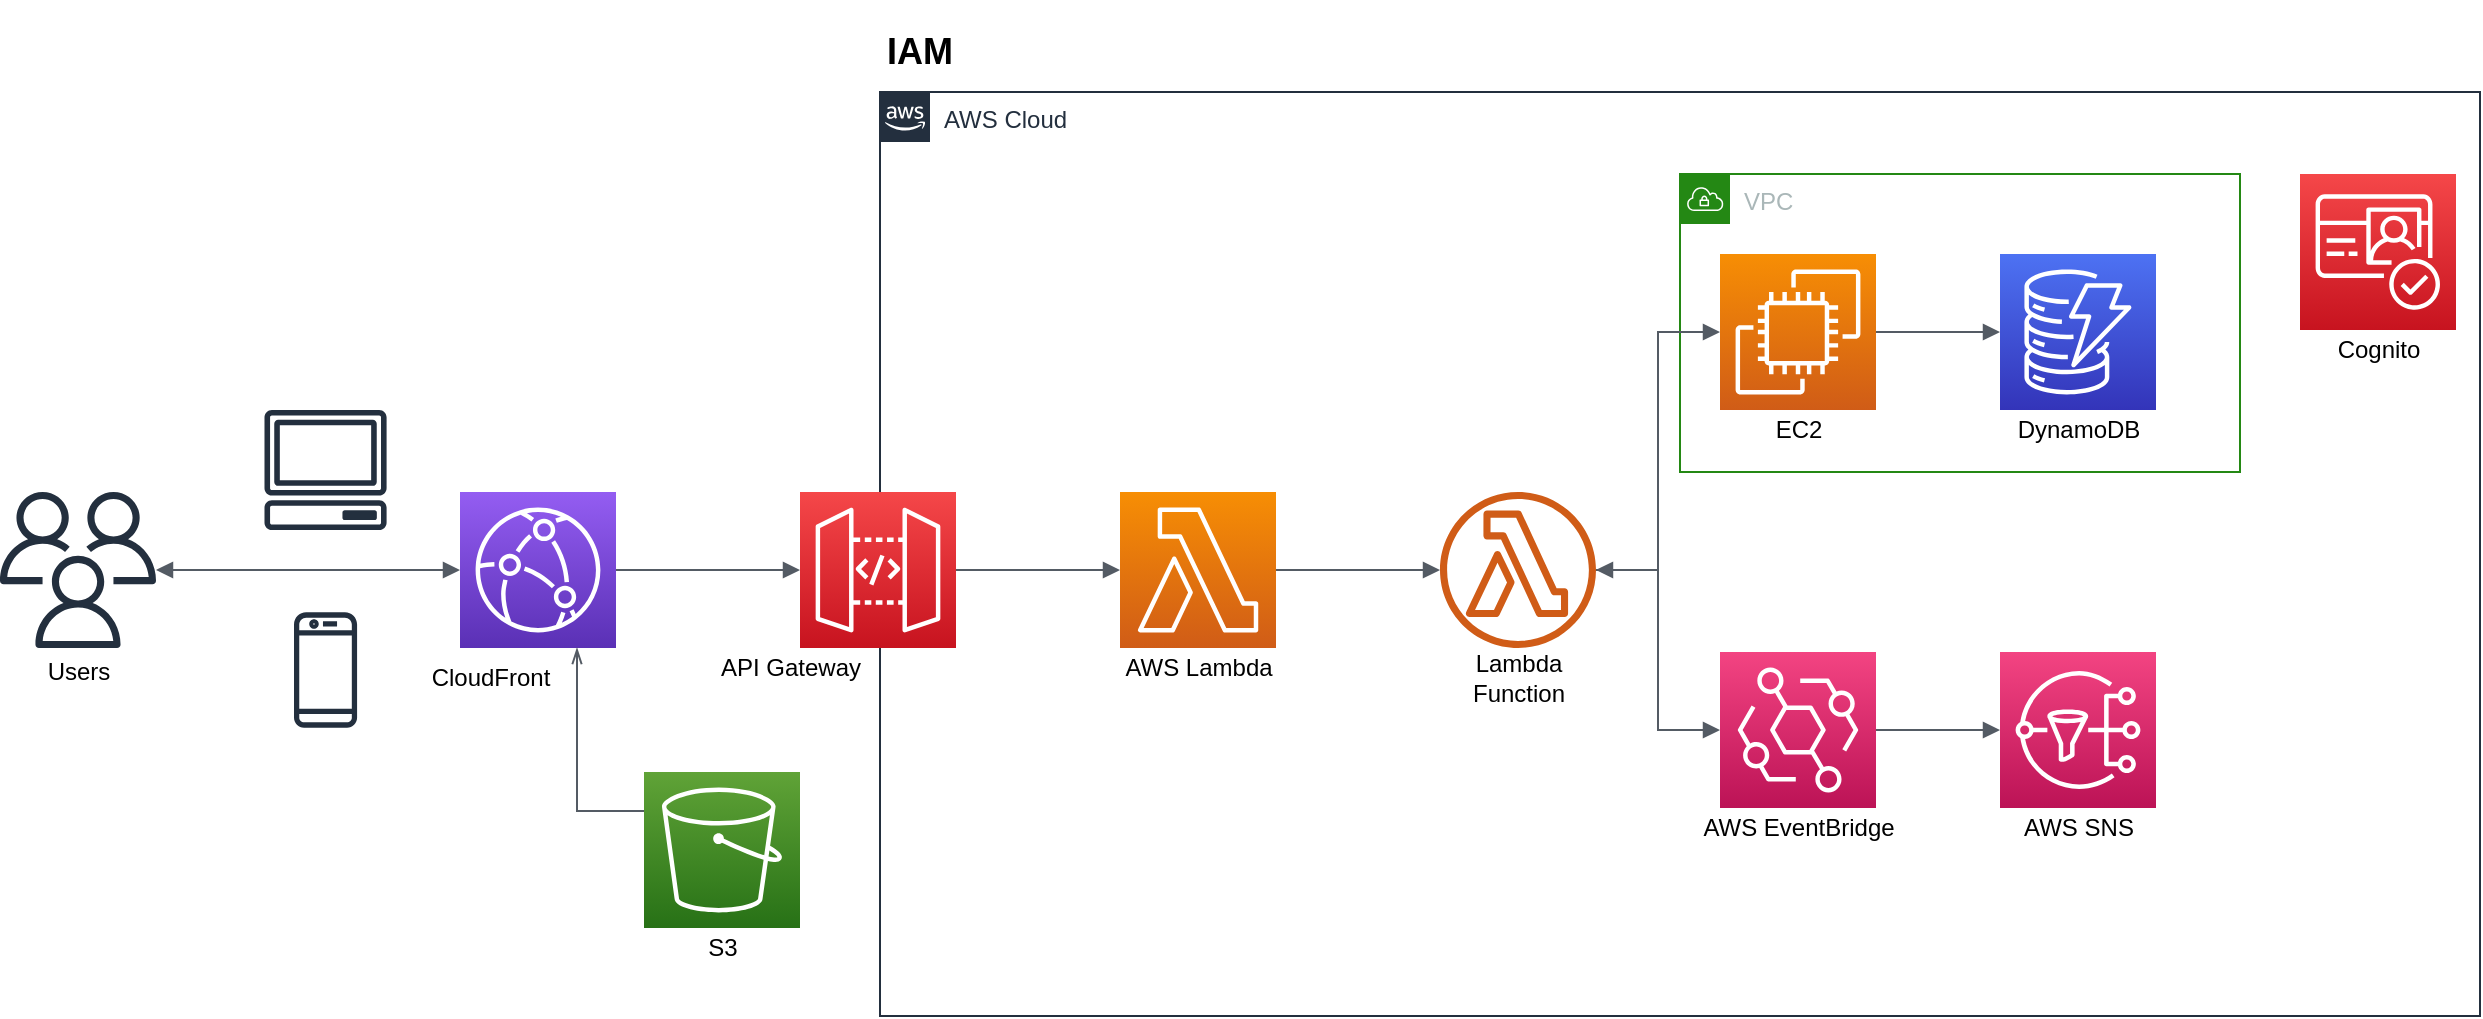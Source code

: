 <mxfile version="14.5.1" type="device"><diagram id="6RQu-STF12TrsHgHNYOi" name="Page-2"><mxGraphModel dx="2926" dy="1717" grid="1" gridSize="10" guides="1" tooltips="1" connect="1" arrows="1" fold="1" page="1" pageScale="1" pageWidth="850" pageHeight="1100" math="0" shadow="0"><root><mxCell id="DkoburrLSfR85VGx2QF2-0"/><mxCell id="DkoburrLSfR85VGx2QF2-1" parent="DkoburrLSfR85VGx2QF2-0"/><mxCell id="BwvUMe8tuxNXA3GWBE-a-6" value="AWS Cloud" style="points=[[0,0],[0.25,0],[0.5,0],[0.75,0],[1,0],[1,0.25],[1,0.5],[1,0.75],[1,1],[0.75,1],[0.5,1],[0.25,1],[0,1],[0,0.75],[0,0.5],[0,0.25]];outlineConnect=0;gradientColor=none;html=1;whiteSpace=wrap;fontSize=12;fontStyle=0;shape=mxgraph.aws4.group;grIcon=mxgraph.aws4.group_aws_cloud_alt;strokeColor=#232F3E;fillColor=none;verticalAlign=top;align=left;spacingLeft=30;fontColor=#232F3E;dashed=0;" parent="DkoburrLSfR85VGx2QF2-1" vertex="1"><mxGeometry x="620" y="334" width="800" height="462" as="geometry"/></mxCell><mxCell id="xJzlT_-M_B-4BBVoP0GO-8" value="VPC" style="points=[[0,0],[0.25,0],[0.5,0],[0.75,0],[1,0],[1,0.25],[1,0.5],[1,0.75],[1,1],[0.75,1],[0.5,1],[0.25,1],[0,1],[0,0.75],[0,0.5],[0,0.25]];outlineConnect=0;gradientColor=none;html=1;whiteSpace=wrap;fontSize=12;fontStyle=0;shape=mxgraph.aws4.group;grIcon=mxgraph.aws4.group_vpc;strokeColor=#248814;fillColor=none;verticalAlign=top;align=left;spacingLeft=30;fontColor=#AAB7B8;dashed=0;shadow=0;" parent="DkoburrLSfR85VGx2QF2-1" vertex="1"><mxGeometry x="1020" y="375" width="280" height="149" as="geometry"/></mxCell><mxCell id="BwvUMe8tuxNXA3GWBE-a-0" value="" style="outlineConnect=0;fontColor=#232F3E;gradientColor=none;fillColor=#232F3E;strokeColor=none;dashed=0;verticalLabelPosition=bottom;verticalAlign=top;align=center;html=1;fontSize=12;fontStyle=0;aspect=fixed;pointerEvents=1;shape=mxgraph.aws4.users;" parent="DkoburrLSfR85VGx2QF2-1" vertex="1"><mxGeometry x="180" y="534" width="78" height="78" as="geometry"/></mxCell><mxCell id="BwvUMe8tuxNXA3GWBE-a-1" value="" style="outlineConnect=0;fontColor=#232F3E;gradientColor=none;fillColor=#232F3E;strokeColor=none;dashed=0;verticalLabelPosition=bottom;verticalAlign=top;align=center;html=1;fontSize=12;fontStyle=0;aspect=fixed;pointerEvents=1;shape=mxgraph.aws4.client;" parent="DkoburrLSfR85VGx2QF2-1" vertex="1"><mxGeometry x="311.98" y="493" width="61.58" height="60" as="geometry"/></mxCell><mxCell id="BwvUMe8tuxNXA3GWBE-a-2" value="" style="outlineConnect=0;fontColor=#232F3E;gradientColor=none;fillColor=#232F3E;strokeColor=none;dashed=0;verticalLabelPosition=bottom;verticalAlign=top;align=center;html=1;fontSize=12;fontStyle=0;aspect=fixed;pointerEvents=1;shape=mxgraph.aws4.mobile_client;" parent="DkoburrLSfR85VGx2QF2-1" vertex="1"><mxGeometry x="327" y="593" width="31.54" height="60" as="geometry"/></mxCell><mxCell id="BwvUMe8tuxNXA3GWBE-a-3" value="" style="edgeStyle=orthogonalEdgeStyle;html=1;endArrow=block;elbow=vertical;startArrow=block;startFill=1;endFill=1;strokeColor=#545B64;rounded=0;entryX=0;entryY=0.5;entryDx=0;entryDy=0;entryPerimeter=0;" parent="DkoburrLSfR85VGx2QF2-1" source="BwvUMe8tuxNXA3GWBE-a-0" target="talIt-ualfXUZHgH_Cog-2" edge="1"><mxGeometry width="100" relative="1" as="geometry"><mxPoint x="298" y="573" as="sourcePoint"/><mxPoint x="398" y="573" as="targetPoint"/></mxGeometry></mxCell><mxCell id="BwvUMe8tuxNXA3GWBE-a-5" value="API Gateway" style="text;html=1;align=center;verticalAlign=middle;resizable=0;points=[];autosize=1;" parent="DkoburrLSfR85VGx2QF2-1" vertex="1"><mxGeometry x="530" y="612" width="90" height="20" as="geometry"/></mxCell><mxCell id="xJzlT_-M_B-4BBVoP0GO-0" value="Cognito" style="text;html=1;align=center;verticalAlign=middle;resizable=0;points=[];autosize=1;" parent="DkoburrLSfR85VGx2QF2-1" vertex="1"><mxGeometry x="1339" y="453" width="60" height="20" as="geometry"/></mxCell><mxCell id="xJzlT_-M_B-4BBVoP0GO-1" value="" style="points=[[0,0,0],[0.25,0,0],[0.5,0,0],[0.75,0,0],[1,0,0],[0,1,0],[0.25,1,0],[0.5,1,0],[0.75,1,0],[1,1,0],[0,0.25,0],[0,0.5,0],[0,0.75,0],[1,0.25,0],[1,0.5,0],[1,0.75,0]];outlineConnect=0;fontColor=#232F3E;gradientColor=#F78E04;gradientDirection=north;fillColor=#D05C17;strokeColor=#ffffff;dashed=0;verticalLabelPosition=bottom;verticalAlign=top;align=center;html=1;fontSize=12;fontStyle=0;aspect=fixed;shape=mxgraph.aws4.resourceIcon;resIcon=mxgraph.aws4.lambda;" parent="DkoburrLSfR85VGx2QF2-1" vertex="1"><mxGeometry x="740" y="534" width="78" height="78" as="geometry"/></mxCell><mxCell id="xJzlT_-M_B-4BBVoP0GO-2" value="" style="edgeStyle=orthogonalEdgeStyle;html=1;endArrow=block;elbow=vertical;startArrow=none;endFill=1;strokeColor=#545B64;rounded=0;entryX=0;entryY=0.5;entryDx=0;entryDy=0;entryPerimeter=0;exitX=1;exitY=0.5;exitDx=0;exitDy=0;exitPerimeter=0;" parent="DkoburrLSfR85VGx2QF2-1" source="BwvUMe8tuxNXA3GWBE-a-4" target="xJzlT_-M_B-4BBVoP0GO-1" edge="1"><mxGeometry width="100" relative="1" as="geometry"><mxPoint x="670" y="574" as="sourcePoint"/><mxPoint x="730" y="574" as="targetPoint"/></mxGeometry></mxCell><mxCell id="xJzlT_-M_B-4BBVoP0GO-3" value="" style="points=[[0,0,0],[0.25,0,0],[0.5,0,0],[0.75,0,0],[1,0,0],[0,1,0],[0.25,1,0],[0.5,1,0],[0.75,1,0],[1,1,0],[0,0.25,0],[0,0.5,0],[0,0.75,0],[1,0.25,0],[1,0.5,0],[1,0.75,0]];outlineConnect=0;fontColor=#232F3E;gradientColor=#60A337;gradientDirection=north;fillColor=#277116;strokeColor=#ffffff;dashed=0;verticalLabelPosition=bottom;verticalAlign=top;align=center;html=1;fontSize=12;fontStyle=0;aspect=fixed;shape=mxgraph.aws4.resourceIcon;resIcon=mxgraph.aws4.s3;" parent="DkoburrLSfR85VGx2QF2-1" vertex="1"><mxGeometry x="502" y="674" width="78" height="78" as="geometry"/></mxCell><mxCell id="xJzlT_-M_B-4BBVoP0GO-4" value="" style="edgeStyle=orthogonalEdgeStyle;html=1;endArrow=block;elbow=vertical;startArrow=none;endFill=1;strokeColor=#545B64;rounded=0;entryX=0;entryY=0.5;entryDx=0;entryDy=0;entryPerimeter=0;exitX=1;exitY=0.5;exitDx=0;exitDy=0;exitPerimeter=0;" parent="DkoburrLSfR85VGx2QF2-1" source="talIt-ualfXUZHgH_Cog-2" target="BwvUMe8tuxNXA3GWBE-a-4" edge="1"><mxGeometry width="100" relative="1" as="geometry"><mxPoint x="510" y="574" as="sourcePoint"/><mxPoint x="570" y="574" as="targetPoint"/></mxGeometry></mxCell><mxCell id="BwvUMe8tuxNXA3GWBE-a-4" value="" style="points=[[0,0,0],[0.25,0,0],[0.5,0,0],[0.75,0,0],[1,0,0],[0,1,0],[0.25,1,0],[0.5,1,0],[0.75,1,0],[1,1,0],[0,0.25,0],[0,0.5,0],[0,0.75,0],[1,0.25,0],[1,0.5,0],[1,0.75,0]];outlineConnect=0;fontColor=#232F3E;gradientColor=#F54749;gradientDirection=north;fillColor=#C7131F;strokeColor=#ffffff;dashed=0;verticalLabelPosition=bottom;verticalAlign=top;align=center;html=1;fontSize=12;fontStyle=0;aspect=fixed;shape=mxgraph.aws4.resourceIcon;resIcon=mxgraph.aws4.api_gateway;shadow=0;" parent="DkoburrLSfR85VGx2QF2-1" vertex="1"><mxGeometry x="580" y="534" width="78" height="78" as="geometry"/></mxCell><mxCell id="xJzlT_-M_B-4BBVoP0GO-5" value="&lt;h2&gt;&lt;b&gt;IAM&lt;/b&gt;&lt;/h2&gt;" style="text;html=1;strokeColor=none;fillColor=none;align=center;verticalAlign=middle;whiteSpace=wrap;rounded=0;shadow=0;" parent="DkoburrLSfR85VGx2QF2-1" vertex="1"><mxGeometry x="620" y="304" width="40" height="20" as="geometry"/></mxCell><mxCell id="xJzlT_-M_B-4BBVoP0GO-7" value="" style="points=[[0,0,0],[0.25,0,0],[0.5,0,0],[0.75,0,0],[1,0,0],[0,1,0],[0.25,1,0],[0.5,1,0],[0.75,1,0],[1,1,0],[0,0.25,0],[0,0.5,0],[0,0.75,0],[1,0.25,0],[1,0.5,0],[1,0.75,0]];outlineConnect=0;fontColor=#232F3E;gradientColor=#4D72F3;gradientDirection=north;fillColor=#3334B9;strokeColor=#ffffff;dashed=0;verticalLabelPosition=bottom;verticalAlign=top;align=center;html=1;fontSize=12;fontStyle=0;aspect=fixed;shape=mxgraph.aws4.resourceIcon;resIcon=mxgraph.aws4.dynamodb;shadow=0;" parent="DkoburrLSfR85VGx2QF2-1" vertex="1"><mxGeometry x="1180" y="415" width="78" height="78" as="geometry"/></mxCell><mxCell id="xJzlT_-M_B-4BBVoP0GO-11" value="" style="outlineConnect=0;fontColor=#232F3E;gradientColor=none;fillColor=#D05C17;strokeColor=none;dashed=0;verticalLabelPosition=bottom;verticalAlign=top;align=center;html=1;fontSize=12;fontStyle=0;aspect=fixed;pointerEvents=1;shape=mxgraph.aws4.lambda_function;shadow=0;" parent="DkoburrLSfR85VGx2QF2-1" vertex="1"><mxGeometry x="900" y="534" width="78" height="78" as="geometry"/></mxCell><mxCell id="xJzlT_-M_B-4BBVoP0GO-16" value="" style="points=[[0,0,0],[0.25,0,0],[0.5,0,0],[0.75,0,0],[1,0,0],[0,1,0],[0.25,1,0],[0.5,1,0],[0.75,1,0],[1,1,0],[0,0.25,0],[0,0.5,0],[0,0.75,0],[1,0.25,0],[1,0.5,0],[1,0.75,0]];outlineConnect=0;fontColor=#232F3E;gradientColor=#F78E04;gradientDirection=north;fillColor=#D05C17;strokeColor=#ffffff;dashed=0;verticalLabelPosition=bottom;verticalAlign=top;align=center;html=1;fontSize=12;fontStyle=0;aspect=fixed;shape=mxgraph.aws4.resourceIcon;resIcon=mxgraph.aws4.ec2;shadow=0;" parent="DkoburrLSfR85VGx2QF2-1" vertex="1"><mxGeometry x="1040" y="415" width="78" height="78" as="geometry"/></mxCell><mxCell id="xJzlT_-M_B-4BBVoP0GO-18" value="" style="edgeStyle=orthogonalEdgeStyle;html=1;endArrow=block;elbow=vertical;startArrow=none;endFill=1;strokeColor=#545B64;rounded=0;exitX=1;exitY=0.5;exitDx=0;exitDy=0;exitPerimeter=0;entryX=0;entryY=0.5;entryDx=0;entryDy=0;entryPerimeter=0;" parent="DkoburrLSfR85VGx2QF2-1" source="xJzlT_-M_B-4BBVoP0GO-16" target="xJzlT_-M_B-4BBVoP0GO-7" edge="1"><mxGeometry width="100" relative="1" as="geometry"><mxPoint x="1090" y="604" as="sourcePoint"/><mxPoint x="1190" y="604" as="targetPoint"/></mxGeometry></mxCell><mxCell id="xJzlT_-M_B-4BBVoP0GO-19" value="" style="edgeStyle=orthogonalEdgeStyle;html=1;endArrow=block;elbow=vertical;startArrow=none;endFill=1;strokeColor=#545B64;rounded=0;exitX=1;exitY=0.5;exitDx=0;exitDy=0;exitPerimeter=0;" parent="DkoburrLSfR85VGx2QF2-1" source="xJzlT_-M_B-4BBVoP0GO-1" target="xJzlT_-M_B-4BBVoP0GO-11" edge="1"><mxGeometry width="100" relative="1" as="geometry"><mxPoint x="890" y="694" as="sourcePoint"/><mxPoint x="990" y="694" as="targetPoint"/></mxGeometry></mxCell><mxCell id="xJzlT_-M_B-4BBVoP0GO-21" value="" style="points=[[0,0,0],[0.25,0,0],[0.5,0,0],[0.75,0,0],[1,0,0],[0,1,0],[0.25,1,0],[0.5,1,0],[0.75,1,0],[1,1,0],[0,0.25,0],[0,0.5,0],[0,0.75,0],[1,0.25,0],[1,0.5,0],[1,0.75,0]];outlineConnect=0;fontColor=#232F3E;gradientColor=#F34482;gradientDirection=north;fillColor=#BC1356;strokeColor=#ffffff;dashed=0;verticalLabelPosition=bottom;verticalAlign=top;align=center;html=1;fontSize=12;fontStyle=0;aspect=fixed;shape=mxgraph.aws4.resourceIcon;resIcon=mxgraph.aws4.sns;shadow=0;" parent="DkoburrLSfR85VGx2QF2-1" vertex="1"><mxGeometry x="1180" y="614" width="78" height="78" as="geometry"/></mxCell><mxCell id="xJzlT_-M_B-4BBVoP0GO-22" value="" style="edgeStyle=orthogonalEdgeStyle;html=1;endArrow=block;elbow=vertical;startArrow=none;endFill=1;strokeColor=#545B64;rounded=0;entryX=0;entryY=0.5;entryDx=0;entryDy=0;entryPerimeter=0;exitX=1;exitY=0.5;exitDx=0;exitDy=0;exitPerimeter=0;" parent="DkoburrLSfR85VGx2QF2-1" source="talIt-ualfXUZHgH_Cog-0" target="xJzlT_-M_B-4BBVoP0GO-21" edge="1"><mxGeometry width="100" relative="1" as="geometry"><mxPoint x="1118" y="653" as="sourcePoint"/><mxPoint x="1220" y="764" as="targetPoint"/></mxGeometry></mxCell><mxCell id="xJzlT_-M_B-4BBVoP0GO-24" value="" style="edgeStyle=orthogonalEdgeStyle;html=1;endArrow=block;elbow=vertical;startArrow=none;endFill=1;strokeColor=#545B64;rounded=0;entryX=0;entryY=0.5;entryDx=0;entryDy=0;entryPerimeter=0;" parent="DkoburrLSfR85VGx2QF2-1" source="xJzlT_-M_B-4BBVoP0GO-11" target="talIt-ualfXUZHgH_Cog-0" edge="1"><mxGeometry width="100" relative="1" as="geometry"><mxPoint x="940" y="734" as="sourcePoint"/><mxPoint x="1040" y="653" as="targetPoint"/></mxGeometry></mxCell><mxCell id="xJzlT_-M_B-4BBVoP0GO-25" value="" style="edgeStyle=orthogonalEdgeStyle;html=1;endArrow=block;elbow=vertical;startArrow=block;startFill=1;endFill=1;strokeColor=#545B64;rounded=0;entryX=0;entryY=0.5;entryDx=0;entryDy=0;entryPerimeter=0;" parent="DkoburrLSfR85VGx2QF2-1" source="xJzlT_-M_B-4BBVoP0GO-11" target="xJzlT_-M_B-4BBVoP0GO-16" edge="1"><mxGeometry width="100" relative="1" as="geometry"><mxPoint x="850" y="454" as="sourcePoint"/><mxPoint x="950" y="454" as="targetPoint"/></mxGeometry></mxCell><mxCell id="xJzlT_-M_B-4BBVoP0GO-26" value="" style="points=[[0,0,0],[0.25,0,0],[0.5,0,0],[0.75,0,0],[1,0,0],[0,1,0],[0.25,1,0],[0.5,1,0],[0.75,1,0],[1,1,0],[0,0.25,0],[0,0.5,0],[0,0.75,0],[1,0.25,0],[1,0.5,0],[1,0.75,0]];outlineConnect=0;fontColor=#232F3E;gradientColor=#F54749;gradientDirection=north;fillColor=#C7131F;strokeColor=#ffffff;dashed=0;verticalLabelPosition=bottom;verticalAlign=top;align=center;html=1;fontSize=12;fontStyle=0;aspect=fixed;shape=mxgraph.aws4.resourceIcon;resIcon=mxgraph.aws4.cognito;shadow=0;" parent="DkoburrLSfR85VGx2QF2-1" vertex="1"><mxGeometry x="1330" y="375" width="78" height="78" as="geometry"/></mxCell><mxCell id="xJzlT_-M_B-4BBVoP0GO-27" value="EC2" style="text;html=1;align=center;verticalAlign=middle;resizable=0;points=[];autosize=1;" parent="DkoburrLSfR85VGx2QF2-1" vertex="1"><mxGeometry x="1059" y="493" width="40" height="20" as="geometry"/></mxCell><mxCell id="xJzlT_-M_B-4BBVoP0GO-28" value="DynamoDB" style="text;html=1;align=center;verticalAlign=middle;resizable=0;points=[];autosize=1;" parent="DkoburrLSfR85VGx2QF2-1" vertex="1"><mxGeometry x="1179" y="493" width="80" height="20" as="geometry"/></mxCell><mxCell id="xJzlT_-M_B-4BBVoP0GO-29" value="S3" style="text;html=1;align=center;verticalAlign=middle;resizable=0;points=[];autosize=1;" parent="DkoburrLSfR85VGx2QF2-1" vertex="1"><mxGeometry x="526" y="752" width="30" height="20" as="geometry"/></mxCell><mxCell id="xJzlT_-M_B-4BBVoP0GO-30" value="Users" style="text;html=1;align=center;verticalAlign=middle;resizable=0;points=[];autosize=1;" parent="DkoburrLSfR85VGx2QF2-1" vertex="1"><mxGeometry x="194" y="614" width="50" height="20" as="geometry"/></mxCell><mxCell id="xJzlT_-M_B-4BBVoP0GO-31" value="AWS Lambda" style="text;html=1;align=center;verticalAlign=middle;resizable=0;points=[];autosize=1;" parent="DkoburrLSfR85VGx2QF2-1" vertex="1"><mxGeometry x="734" y="612" width="90" height="20" as="geometry"/></mxCell><mxCell id="xJzlT_-M_B-4BBVoP0GO-32" value="Lambda&lt;br&gt;Function" style="text;html=1;align=center;verticalAlign=middle;resizable=0;points=[];autosize=1;" parent="DkoburrLSfR85VGx2QF2-1" vertex="1"><mxGeometry x="909" y="612" width="60" height="30" as="geometry"/></mxCell><mxCell id="xJzlT_-M_B-4BBVoP0GO-33" value="AWS EventBridge" style="text;html=1;align=center;verticalAlign=middle;resizable=0;points=[];autosize=1;" parent="DkoburrLSfR85VGx2QF2-1" vertex="1"><mxGeometry x="1024" y="692" width="110" height="20" as="geometry"/></mxCell><mxCell id="xJzlT_-M_B-4BBVoP0GO-34" value="AWS SNS" style="text;html=1;align=center;verticalAlign=middle;resizable=0;points=[];autosize=1;" parent="DkoburrLSfR85VGx2QF2-1" vertex="1"><mxGeometry x="1184" y="692" width="70" height="20" as="geometry"/></mxCell><mxCell id="talIt-ualfXUZHgH_Cog-0" value="" style="points=[[0,0,0],[0.25,0,0],[0.5,0,0],[0.75,0,0],[1,0,0],[0,1,0],[0.25,1,0],[0.5,1,0],[0.75,1,0],[1,1,0],[0,0.25,0],[0,0.5,0],[0,0.75,0],[1,0.25,0],[1,0.5,0],[1,0.75,0]];outlineConnect=0;fontColor=#232F3E;gradientColor=#F34482;gradientDirection=north;fillColor=#BC1356;strokeColor=#ffffff;dashed=0;verticalLabelPosition=bottom;verticalAlign=top;align=center;html=1;fontSize=12;fontStyle=0;aspect=fixed;shape=mxgraph.aws4.resourceIcon;resIcon=mxgraph.aws4.eventbridge;" parent="DkoburrLSfR85VGx2QF2-1" vertex="1"><mxGeometry x="1040" y="614" width="78" height="78" as="geometry"/></mxCell><mxCell id="talIt-ualfXUZHgH_Cog-2" value="" style="points=[[0,0,0],[0.25,0,0],[0.5,0,0],[0.75,0,0],[1,0,0],[0,1,0],[0.25,1,0],[0.5,1,0],[0.75,1,0],[1,1,0],[0,0.25,0],[0,0.5,0],[0,0.75,0],[1,0.25,0],[1,0.5,0],[1,0.75,0]];outlineConnect=0;fontColor=#232F3E;gradientColor=#945DF2;gradientDirection=north;fillColor=#5A30B5;strokeColor=#ffffff;dashed=0;verticalLabelPosition=bottom;verticalAlign=top;align=center;html=1;fontSize=12;fontStyle=0;aspect=fixed;shape=mxgraph.aws4.resourceIcon;resIcon=mxgraph.aws4.cloudfront;" parent="DkoburrLSfR85VGx2QF2-1" vertex="1"><mxGeometry x="410" y="534" width="78" height="78" as="geometry"/></mxCell><mxCell id="talIt-ualfXUZHgH_Cog-3" value="CloudFront" style="text;html=1;align=center;verticalAlign=middle;resizable=0;points=[];autosize=1;" parent="DkoburrLSfR85VGx2QF2-1" vertex="1"><mxGeometry x="390" y="617" width="70" height="20" as="geometry"/></mxCell><mxCell id="talIt-ualfXUZHgH_Cog-4" value="" style="edgeStyle=orthogonalEdgeStyle;html=1;endArrow=openThin;elbow=vertical;startArrow=none;endFill=0;strokeColor=#545B64;rounded=0;entryX=0.75;entryY=1;entryDx=0;entryDy=0;entryPerimeter=0;exitX=0;exitY=0.25;exitDx=0;exitDy=0;exitPerimeter=0;" parent="DkoburrLSfR85VGx2QF2-1" source="xJzlT_-M_B-4BBVoP0GO-3" target="talIt-ualfXUZHgH_Cog-2" edge="1"><mxGeometry width="100" relative="1" as="geometry"><mxPoint x="320" y="804" as="sourcePoint"/><mxPoint x="400" y="654" as="targetPoint"/></mxGeometry></mxCell></root></mxGraphModel></diagram></mxfile>